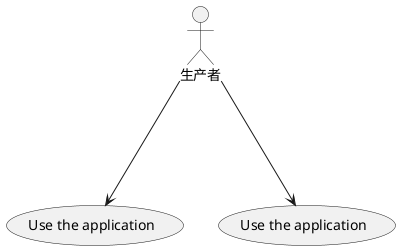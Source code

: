 @startuml
:生产者: as producer
(Use the application) as (Use)
(Use the application) as (Use2)


producer ---> (Use)
producer ---> (Use2)


@enduml
